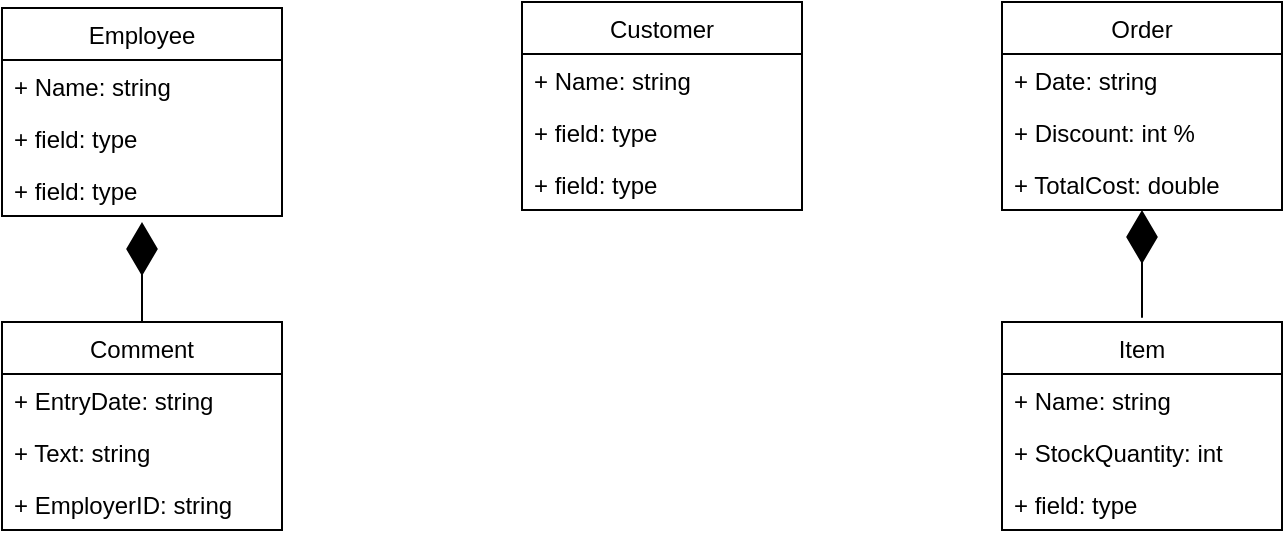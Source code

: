 <mxfile version="10.6.6" type="github"><diagram id="QfeDg1-NgPirC1IPkq2H" name="Page-1"><mxGraphModel dx="1010" dy="577" grid="1" gridSize="10" guides="1" tooltips="1" connect="1" arrows="1" fold="1" page="1" pageScale="1" pageWidth="827" pageHeight="1169" math="0" shadow="0"><root><mxCell id="0"/><mxCell id="1" parent="0"/><mxCell id="_Nok4M5RXr71rKSMiA-P-1" value="Employee" style="swimlane;fontStyle=0;childLayout=stackLayout;horizontal=1;startSize=26;fillColor=none;horizontalStack=0;resizeParent=1;resizeParentMax=0;resizeLast=0;collapsible=1;marginBottom=0;" vertex="1" parent="1"><mxGeometry x="60" y="43" width="140" height="104" as="geometry"/></mxCell><mxCell id="_Nok4M5RXr71rKSMiA-P-2" value="+ Name: string" style="text;strokeColor=none;fillColor=none;align=left;verticalAlign=top;spacingLeft=4;spacingRight=4;overflow=hidden;rotatable=0;points=[[0,0.5],[1,0.5]];portConstraint=eastwest;" vertex="1" parent="_Nok4M5RXr71rKSMiA-P-1"><mxGeometry y="26" width="140" height="26" as="geometry"/></mxCell><mxCell id="_Nok4M5RXr71rKSMiA-P-3" value="+ field: type" style="text;strokeColor=none;fillColor=none;align=left;verticalAlign=top;spacingLeft=4;spacingRight=4;overflow=hidden;rotatable=0;points=[[0,0.5],[1,0.5]];portConstraint=eastwest;" vertex="1" parent="_Nok4M5RXr71rKSMiA-P-1"><mxGeometry y="52" width="140" height="26" as="geometry"/></mxCell><mxCell id="_Nok4M5RXr71rKSMiA-P-4" value="+ field: type" style="text;strokeColor=none;fillColor=none;align=left;verticalAlign=top;spacingLeft=4;spacingRight=4;overflow=hidden;rotatable=0;points=[[0,0.5],[1,0.5]];portConstraint=eastwest;" vertex="1" parent="_Nok4M5RXr71rKSMiA-P-1"><mxGeometry y="78" width="140" height="26" as="geometry"/></mxCell><mxCell id="_Nok4M5RXr71rKSMiA-P-5" value="Customer" style="swimlane;fontStyle=0;childLayout=stackLayout;horizontal=1;startSize=26;fillColor=none;horizontalStack=0;resizeParent=1;resizeParentMax=0;resizeLast=0;collapsible=1;marginBottom=0;" vertex="1" parent="1"><mxGeometry x="320" y="40" width="140" height="104" as="geometry"/></mxCell><mxCell id="_Nok4M5RXr71rKSMiA-P-6" value="+ Name: string" style="text;strokeColor=none;fillColor=none;align=left;verticalAlign=top;spacingLeft=4;spacingRight=4;overflow=hidden;rotatable=0;points=[[0,0.5],[1,0.5]];portConstraint=eastwest;" vertex="1" parent="_Nok4M5RXr71rKSMiA-P-5"><mxGeometry y="26" width="140" height="26" as="geometry"/></mxCell><mxCell id="_Nok4M5RXr71rKSMiA-P-7" value="+ field: type" style="text;strokeColor=none;fillColor=none;align=left;verticalAlign=top;spacingLeft=4;spacingRight=4;overflow=hidden;rotatable=0;points=[[0,0.5],[1,0.5]];portConstraint=eastwest;" vertex="1" parent="_Nok4M5RXr71rKSMiA-P-5"><mxGeometry y="52" width="140" height="26" as="geometry"/></mxCell><mxCell id="_Nok4M5RXr71rKSMiA-P-8" value="+ field: type" style="text;strokeColor=none;fillColor=none;align=left;verticalAlign=top;spacingLeft=4;spacingRight=4;overflow=hidden;rotatable=0;points=[[0,0.5],[1,0.5]];portConstraint=eastwest;" vertex="1" parent="_Nok4M5RXr71rKSMiA-P-5"><mxGeometry y="78" width="140" height="26" as="geometry"/></mxCell><mxCell id="_Nok4M5RXr71rKSMiA-P-10" value="Order" style="swimlane;fontStyle=0;childLayout=stackLayout;horizontal=1;startSize=26;fillColor=none;horizontalStack=0;resizeParent=1;resizeParentMax=0;resizeLast=0;collapsible=1;marginBottom=0;" vertex="1" parent="1"><mxGeometry x="560" y="40" width="140" height="104" as="geometry"/></mxCell><mxCell id="_Nok4M5RXr71rKSMiA-P-11" value="+ Date: string" style="text;strokeColor=none;fillColor=none;align=left;verticalAlign=top;spacingLeft=4;spacingRight=4;overflow=hidden;rotatable=0;points=[[0,0.5],[1,0.5]];portConstraint=eastwest;" vertex="1" parent="_Nok4M5RXr71rKSMiA-P-10"><mxGeometry y="26" width="140" height="26" as="geometry"/></mxCell><mxCell id="_Nok4M5RXr71rKSMiA-P-12" value="+ Discount: int %" style="text;strokeColor=none;fillColor=none;align=left;verticalAlign=top;spacingLeft=4;spacingRight=4;overflow=hidden;rotatable=0;points=[[0,0.5],[1,0.5]];portConstraint=eastwest;" vertex="1" parent="_Nok4M5RXr71rKSMiA-P-10"><mxGeometry y="52" width="140" height="26" as="geometry"/></mxCell><mxCell id="_Nok4M5RXr71rKSMiA-P-13" value="+ TotalCost: double" style="text;strokeColor=none;fillColor=none;align=left;verticalAlign=top;spacingLeft=4;spacingRight=4;overflow=hidden;rotatable=0;points=[[0,0.5],[1,0.5]];portConstraint=eastwest;" vertex="1" parent="_Nok4M5RXr71rKSMiA-P-10"><mxGeometry y="78" width="140" height="26" as="geometry"/></mxCell><mxCell id="_Nok4M5RXr71rKSMiA-P-14" value="Item" style="swimlane;fontStyle=0;childLayout=stackLayout;horizontal=1;startSize=26;fillColor=none;horizontalStack=0;resizeParent=1;resizeParentMax=0;resizeLast=0;collapsible=1;marginBottom=0;" vertex="1" parent="1"><mxGeometry x="560" y="200" width="140" height="104" as="geometry"/></mxCell><mxCell id="_Nok4M5RXr71rKSMiA-P-15" value="+ Name: string" style="text;strokeColor=none;fillColor=none;align=left;verticalAlign=top;spacingLeft=4;spacingRight=4;overflow=hidden;rotatable=0;points=[[0,0.5],[1,0.5]];portConstraint=eastwest;" vertex="1" parent="_Nok4M5RXr71rKSMiA-P-14"><mxGeometry y="26" width="140" height="26" as="geometry"/></mxCell><mxCell id="_Nok4M5RXr71rKSMiA-P-16" value="+ StockQuantity: int" style="text;strokeColor=none;fillColor=none;align=left;verticalAlign=top;spacingLeft=4;spacingRight=4;overflow=hidden;rotatable=0;points=[[0,0.5],[1,0.5]];portConstraint=eastwest;" vertex="1" parent="_Nok4M5RXr71rKSMiA-P-14"><mxGeometry y="52" width="140" height="26" as="geometry"/></mxCell><mxCell id="_Nok4M5RXr71rKSMiA-P-17" value="+ field: type" style="text;strokeColor=none;fillColor=none;align=left;verticalAlign=top;spacingLeft=4;spacingRight=4;overflow=hidden;rotatable=0;points=[[0,0.5],[1,0.5]];portConstraint=eastwest;" vertex="1" parent="_Nok4M5RXr71rKSMiA-P-14"><mxGeometry y="78" width="140" height="26" as="geometry"/></mxCell><mxCell id="_Nok4M5RXr71rKSMiA-P-18" value="Comment" style="swimlane;fontStyle=0;childLayout=stackLayout;horizontal=1;startSize=26;fillColor=none;horizontalStack=0;resizeParent=1;resizeParentMax=0;resizeLast=0;collapsible=1;marginBottom=0;" vertex="1" parent="1"><mxGeometry x="60" y="200" width="140" height="104" as="geometry"/></mxCell><mxCell id="_Nok4M5RXr71rKSMiA-P-19" value="+ EntryDate: string" style="text;strokeColor=none;fillColor=none;align=left;verticalAlign=top;spacingLeft=4;spacingRight=4;overflow=hidden;rotatable=0;points=[[0,0.5],[1,0.5]];portConstraint=eastwest;" vertex="1" parent="_Nok4M5RXr71rKSMiA-P-18"><mxGeometry y="26" width="140" height="26" as="geometry"/></mxCell><mxCell id="_Nok4M5RXr71rKSMiA-P-20" value="+ Text: string" style="text;strokeColor=none;fillColor=none;align=left;verticalAlign=top;spacingLeft=4;spacingRight=4;overflow=hidden;rotatable=0;points=[[0,0.5],[1,0.5]];portConstraint=eastwest;" vertex="1" parent="_Nok4M5RXr71rKSMiA-P-18"><mxGeometry y="52" width="140" height="26" as="geometry"/></mxCell><mxCell id="_Nok4M5RXr71rKSMiA-P-21" value="+ EmployerID: string" style="text;strokeColor=none;fillColor=none;align=left;verticalAlign=top;spacingLeft=4;spacingRight=4;overflow=hidden;rotatable=0;points=[[0,0.5],[1,0.5]];portConstraint=eastwest;" vertex="1" parent="_Nok4M5RXr71rKSMiA-P-18"><mxGeometry y="78" width="140" height="26" as="geometry"/></mxCell><mxCell id="_Nok4M5RXr71rKSMiA-P-27" value="" style="endArrow=diamondThin;endFill=1;endSize=24;html=1;exitX=0.5;exitY=0;exitDx=0;exitDy=0;" edge="1" parent="1" source="_Nok4M5RXr71rKSMiA-P-18"><mxGeometry width="160" relative="1" as="geometry"><mxPoint x="20" y="540" as="sourcePoint"/><mxPoint x="130" y="150" as="targetPoint"/></mxGeometry></mxCell><mxCell id="_Nok4M5RXr71rKSMiA-P-28" value="" style="endArrow=diamondThin;endFill=1;endSize=24;html=1;entryX=0.5;entryY=1;entryDx=0;entryDy=0;" edge="1" parent="1" target="_Nok4M5RXr71rKSMiA-P-10"><mxGeometry width="160" relative="1" as="geometry"><mxPoint x="630" y="190" as="sourcePoint"/><mxPoint x="220" y="330" as="targetPoint"/><Array as="points"><mxPoint x="630" y="200"/><mxPoint x="630" y="190"/></Array></mxGeometry></mxCell></root></mxGraphModel></diagram></mxfile>